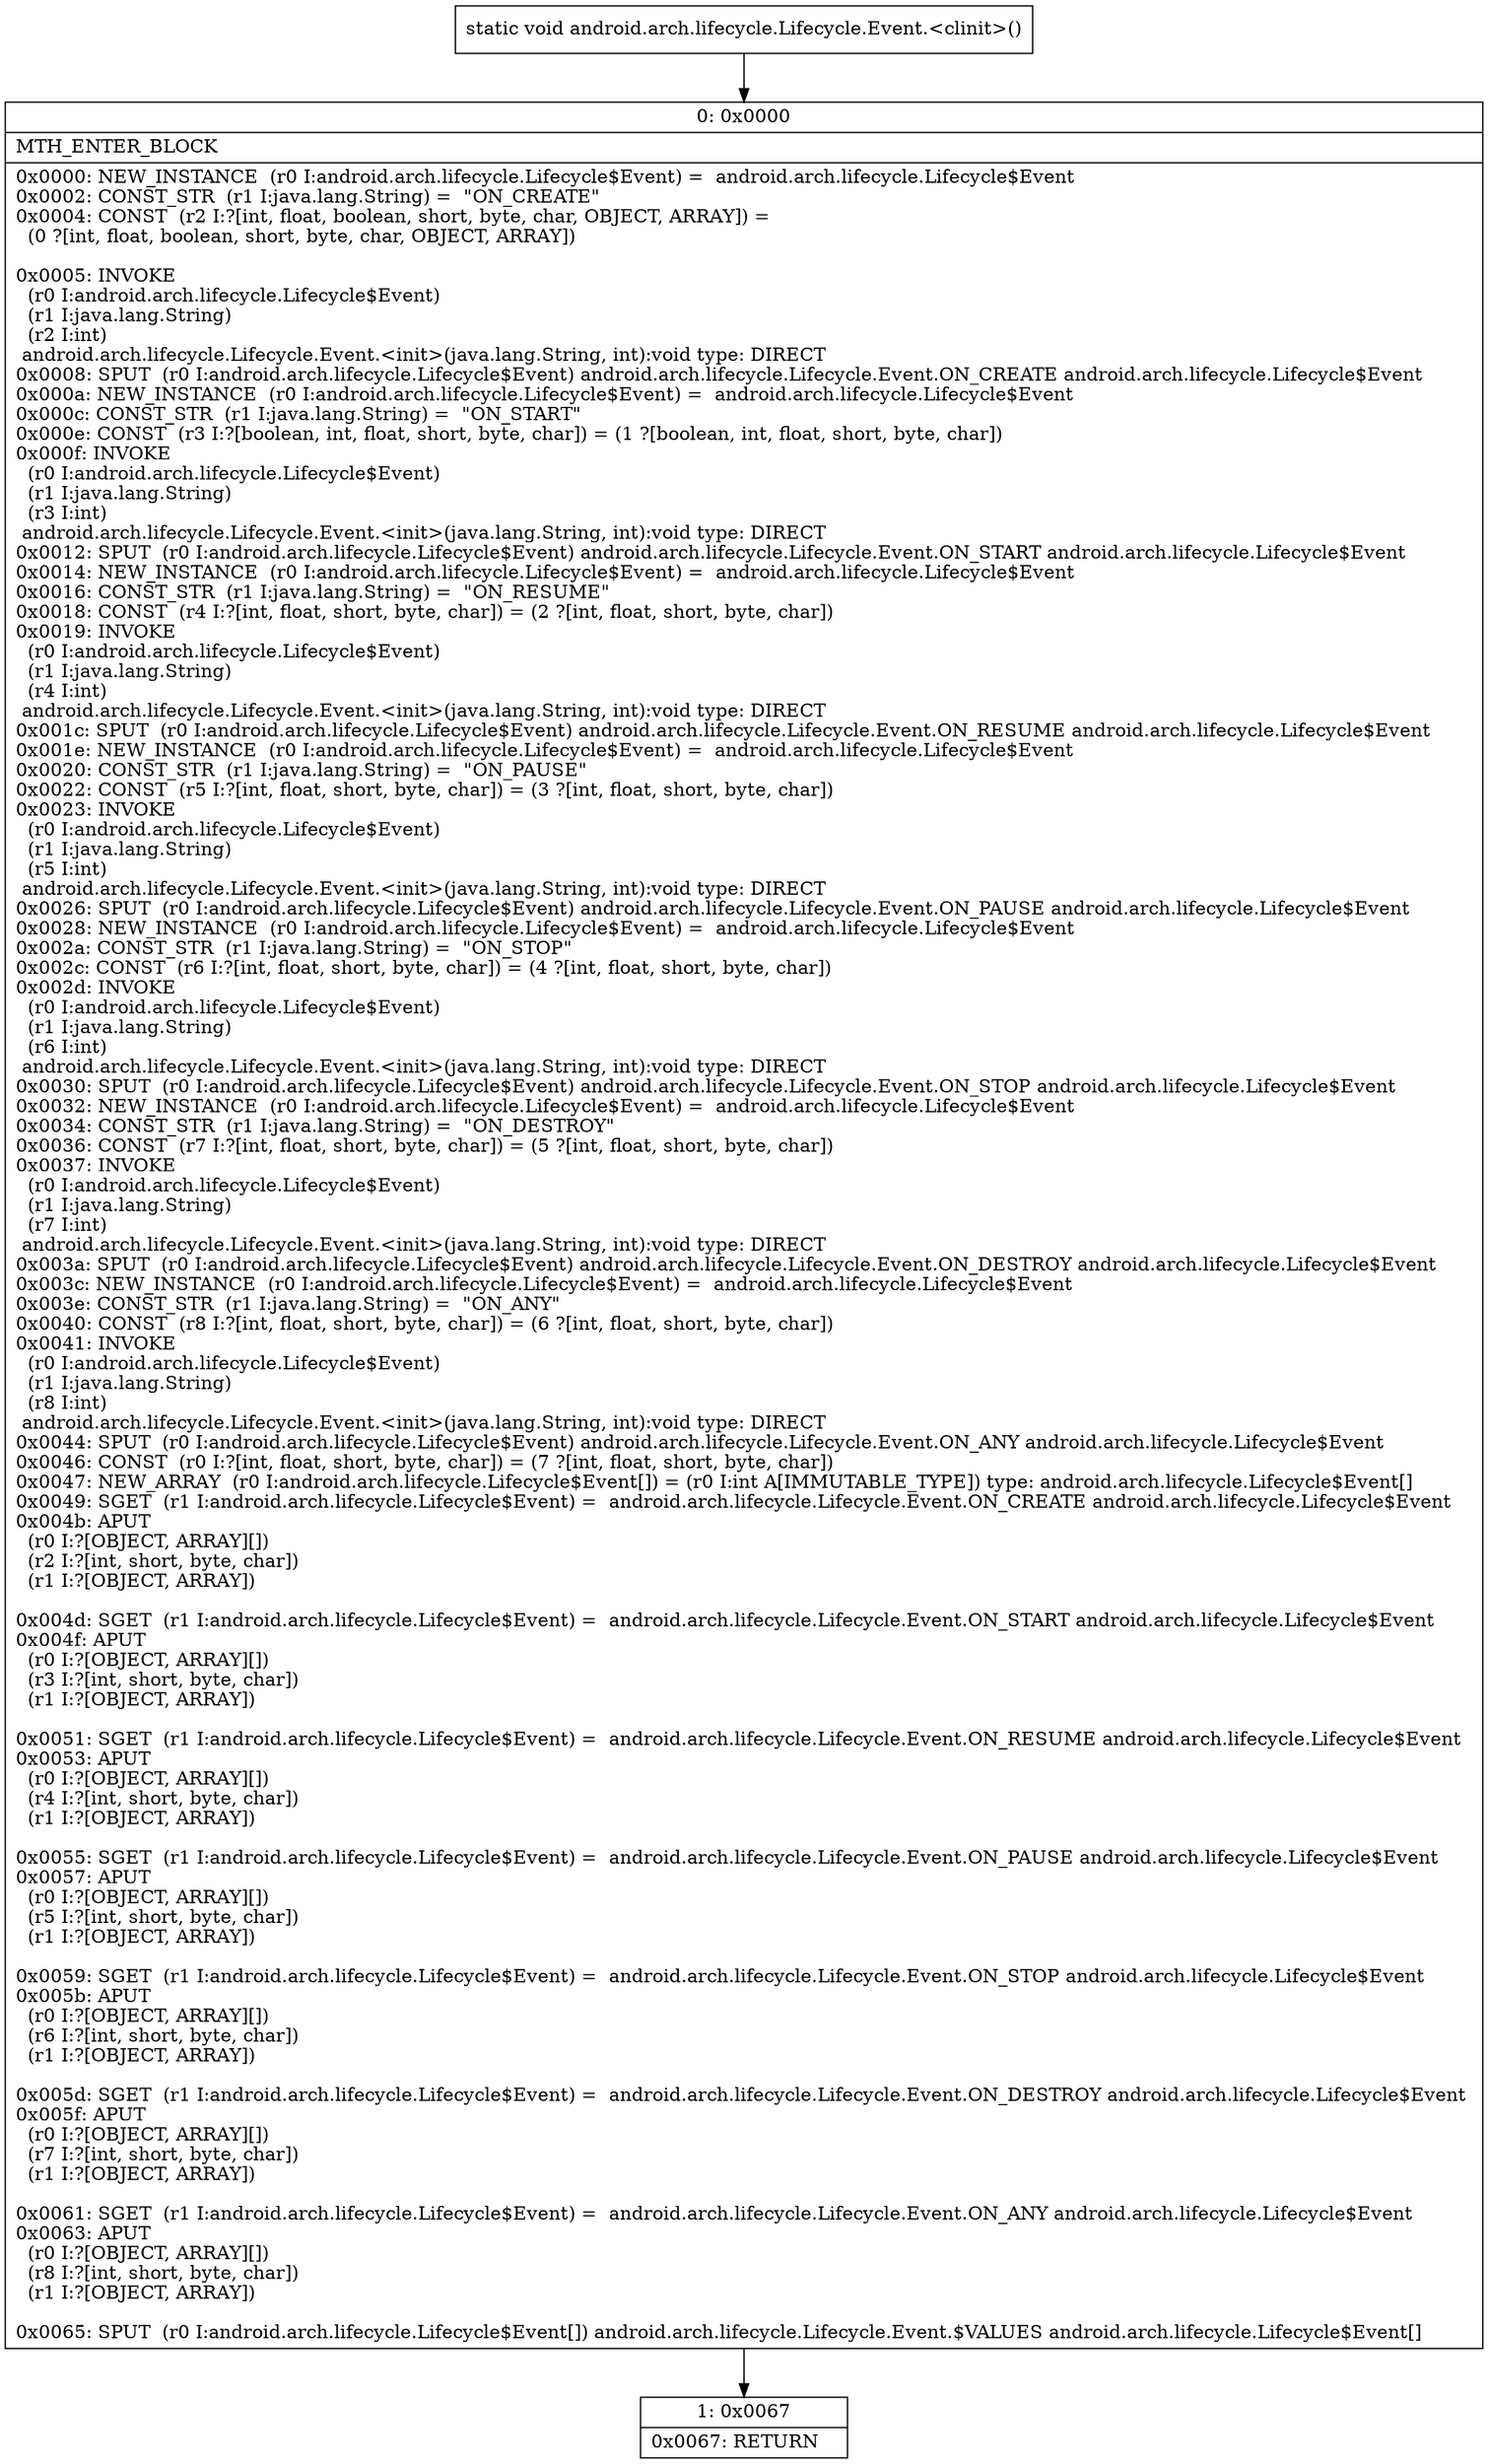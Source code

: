 digraph "CFG forandroid.arch.lifecycle.Lifecycle.Event.\<clinit\>()V" {
Node_0 [shape=record,label="{0\:\ 0x0000|MTH_ENTER_BLOCK\l|0x0000: NEW_INSTANCE  (r0 I:android.arch.lifecycle.Lifecycle$Event) =  android.arch.lifecycle.Lifecycle$Event \l0x0002: CONST_STR  (r1 I:java.lang.String) =  \"ON_CREATE\" \l0x0004: CONST  (r2 I:?[int, float, boolean, short, byte, char, OBJECT, ARRAY]) = \l  (0 ?[int, float, boolean, short, byte, char, OBJECT, ARRAY])\l \l0x0005: INVOKE  \l  (r0 I:android.arch.lifecycle.Lifecycle$Event)\l  (r1 I:java.lang.String)\l  (r2 I:int)\l android.arch.lifecycle.Lifecycle.Event.\<init\>(java.lang.String, int):void type: DIRECT \l0x0008: SPUT  (r0 I:android.arch.lifecycle.Lifecycle$Event) android.arch.lifecycle.Lifecycle.Event.ON_CREATE android.arch.lifecycle.Lifecycle$Event \l0x000a: NEW_INSTANCE  (r0 I:android.arch.lifecycle.Lifecycle$Event) =  android.arch.lifecycle.Lifecycle$Event \l0x000c: CONST_STR  (r1 I:java.lang.String) =  \"ON_START\" \l0x000e: CONST  (r3 I:?[boolean, int, float, short, byte, char]) = (1 ?[boolean, int, float, short, byte, char]) \l0x000f: INVOKE  \l  (r0 I:android.arch.lifecycle.Lifecycle$Event)\l  (r1 I:java.lang.String)\l  (r3 I:int)\l android.arch.lifecycle.Lifecycle.Event.\<init\>(java.lang.String, int):void type: DIRECT \l0x0012: SPUT  (r0 I:android.arch.lifecycle.Lifecycle$Event) android.arch.lifecycle.Lifecycle.Event.ON_START android.arch.lifecycle.Lifecycle$Event \l0x0014: NEW_INSTANCE  (r0 I:android.arch.lifecycle.Lifecycle$Event) =  android.arch.lifecycle.Lifecycle$Event \l0x0016: CONST_STR  (r1 I:java.lang.String) =  \"ON_RESUME\" \l0x0018: CONST  (r4 I:?[int, float, short, byte, char]) = (2 ?[int, float, short, byte, char]) \l0x0019: INVOKE  \l  (r0 I:android.arch.lifecycle.Lifecycle$Event)\l  (r1 I:java.lang.String)\l  (r4 I:int)\l android.arch.lifecycle.Lifecycle.Event.\<init\>(java.lang.String, int):void type: DIRECT \l0x001c: SPUT  (r0 I:android.arch.lifecycle.Lifecycle$Event) android.arch.lifecycle.Lifecycle.Event.ON_RESUME android.arch.lifecycle.Lifecycle$Event \l0x001e: NEW_INSTANCE  (r0 I:android.arch.lifecycle.Lifecycle$Event) =  android.arch.lifecycle.Lifecycle$Event \l0x0020: CONST_STR  (r1 I:java.lang.String) =  \"ON_PAUSE\" \l0x0022: CONST  (r5 I:?[int, float, short, byte, char]) = (3 ?[int, float, short, byte, char]) \l0x0023: INVOKE  \l  (r0 I:android.arch.lifecycle.Lifecycle$Event)\l  (r1 I:java.lang.String)\l  (r5 I:int)\l android.arch.lifecycle.Lifecycle.Event.\<init\>(java.lang.String, int):void type: DIRECT \l0x0026: SPUT  (r0 I:android.arch.lifecycle.Lifecycle$Event) android.arch.lifecycle.Lifecycle.Event.ON_PAUSE android.arch.lifecycle.Lifecycle$Event \l0x0028: NEW_INSTANCE  (r0 I:android.arch.lifecycle.Lifecycle$Event) =  android.arch.lifecycle.Lifecycle$Event \l0x002a: CONST_STR  (r1 I:java.lang.String) =  \"ON_STOP\" \l0x002c: CONST  (r6 I:?[int, float, short, byte, char]) = (4 ?[int, float, short, byte, char]) \l0x002d: INVOKE  \l  (r0 I:android.arch.lifecycle.Lifecycle$Event)\l  (r1 I:java.lang.String)\l  (r6 I:int)\l android.arch.lifecycle.Lifecycle.Event.\<init\>(java.lang.String, int):void type: DIRECT \l0x0030: SPUT  (r0 I:android.arch.lifecycle.Lifecycle$Event) android.arch.lifecycle.Lifecycle.Event.ON_STOP android.arch.lifecycle.Lifecycle$Event \l0x0032: NEW_INSTANCE  (r0 I:android.arch.lifecycle.Lifecycle$Event) =  android.arch.lifecycle.Lifecycle$Event \l0x0034: CONST_STR  (r1 I:java.lang.String) =  \"ON_DESTROY\" \l0x0036: CONST  (r7 I:?[int, float, short, byte, char]) = (5 ?[int, float, short, byte, char]) \l0x0037: INVOKE  \l  (r0 I:android.arch.lifecycle.Lifecycle$Event)\l  (r1 I:java.lang.String)\l  (r7 I:int)\l android.arch.lifecycle.Lifecycle.Event.\<init\>(java.lang.String, int):void type: DIRECT \l0x003a: SPUT  (r0 I:android.arch.lifecycle.Lifecycle$Event) android.arch.lifecycle.Lifecycle.Event.ON_DESTROY android.arch.lifecycle.Lifecycle$Event \l0x003c: NEW_INSTANCE  (r0 I:android.arch.lifecycle.Lifecycle$Event) =  android.arch.lifecycle.Lifecycle$Event \l0x003e: CONST_STR  (r1 I:java.lang.String) =  \"ON_ANY\" \l0x0040: CONST  (r8 I:?[int, float, short, byte, char]) = (6 ?[int, float, short, byte, char]) \l0x0041: INVOKE  \l  (r0 I:android.arch.lifecycle.Lifecycle$Event)\l  (r1 I:java.lang.String)\l  (r8 I:int)\l android.arch.lifecycle.Lifecycle.Event.\<init\>(java.lang.String, int):void type: DIRECT \l0x0044: SPUT  (r0 I:android.arch.lifecycle.Lifecycle$Event) android.arch.lifecycle.Lifecycle.Event.ON_ANY android.arch.lifecycle.Lifecycle$Event \l0x0046: CONST  (r0 I:?[int, float, short, byte, char]) = (7 ?[int, float, short, byte, char]) \l0x0047: NEW_ARRAY  (r0 I:android.arch.lifecycle.Lifecycle$Event[]) = (r0 I:int A[IMMUTABLE_TYPE]) type: android.arch.lifecycle.Lifecycle$Event[] \l0x0049: SGET  (r1 I:android.arch.lifecycle.Lifecycle$Event) =  android.arch.lifecycle.Lifecycle.Event.ON_CREATE android.arch.lifecycle.Lifecycle$Event \l0x004b: APUT  \l  (r0 I:?[OBJECT, ARRAY][])\l  (r2 I:?[int, short, byte, char])\l  (r1 I:?[OBJECT, ARRAY])\l \l0x004d: SGET  (r1 I:android.arch.lifecycle.Lifecycle$Event) =  android.arch.lifecycle.Lifecycle.Event.ON_START android.arch.lifecycle.Lifecycle$Event \l0x004f: APUT  \l  (r0 I:?[OBJECT, ARRAY][])\l  (r3 I:?[int, short, byte, char])\l  (r1 I:?[OBJECT, ARRAY])\l \l0x0051: SGET  (r1 I:android.arch.lifecycle.Lifecycle$Event) =  android.arch.lifecycle.Lifecycle.Event.ON_RESUME android.arch.lifecycle.Lifecycle$Event \l0x0053: APUT  \l  (r0 I:?[OBJECT, ARRAY][])\l  (r4 I:?[int, short, byte, char])\l  (r1 I:?[OBJECT, ARRAY])\l \l0x0055: SGET  (r1 I:android.arch.lifecycle.Lifecycle$Event) =  android.arch.lifecycle.Lifecycle.Event.ON_PAUSE android.arch.lifecycle.Lifecycle$Event \l0x0057: APUT  \l  (r0 I:?[OBJECT, ARRAY][])\l  (r5 I:?[int, short, byte, char])\l  (r1 I:?[OBJECT, ARRAY])\l \l0x0059: SGET  (r1 I:android.arch.lifecycle.Lifecycle$Event) =  android.arch.lifecycle.Lifecycle.Event.ON_STOP android.arch.lifecycle.Lifecycle$Event \l0x005b: APUT  \l  (r0 I:?[OBJECT, ARRAY][])\l  (r6 I:?[int, short, byte, char])\l  (r1 I:?[OBJECT, ARRAY])\l \l0x005d: SGET  (r1 I:android.arch.lifecycle.Lifecycle$Event) =  android.arch.lifecycle.Lifecycle.Event.ON_DESTROY android.arch.lifecycle.Lifecycle$Event \l0x005f: APUT  \l  (r0 I:?[OBJECT, ARRAY][])\l  (r7 I:?[int, short, byte, char])\l  (r1 I:?[OBJECT, ARRAY])\l \l0x0061: SGET  (r1 I:android.arch.lifecycle.Lifecycle$Event) =  android.arch.lifecycle.Lifecycle.Event.ON_ANY android.arch.lifecycle.Lifecycle$Event \l0x0063: APUT  \l  (r0 I:?[OBJECT, ARRAY][])\l  (r8 I:?[int, short, byte, char])\l  (r1 I:?[OBJECT, ARRAY])\l \l0x0065: SPUT  (r0 I:android.arch.lifecycle.Lifecycle$Event[]) android.arch.lifecycle.Lifecycle.Event.$VALUES android.arch.lifecycle.Lifecycle$Event[] \l}"];
Node_1 [shape=record,label="{1\:\ 0x0067|0x0067: RETURN   \l}"];
MethodNode[shape=record,label="{static void android.arch.lifecycle.Lifecycle.Event.\<clinit\>() }"];
MethodNode -> Node_0;
Node_0 -> Node_1;
}

